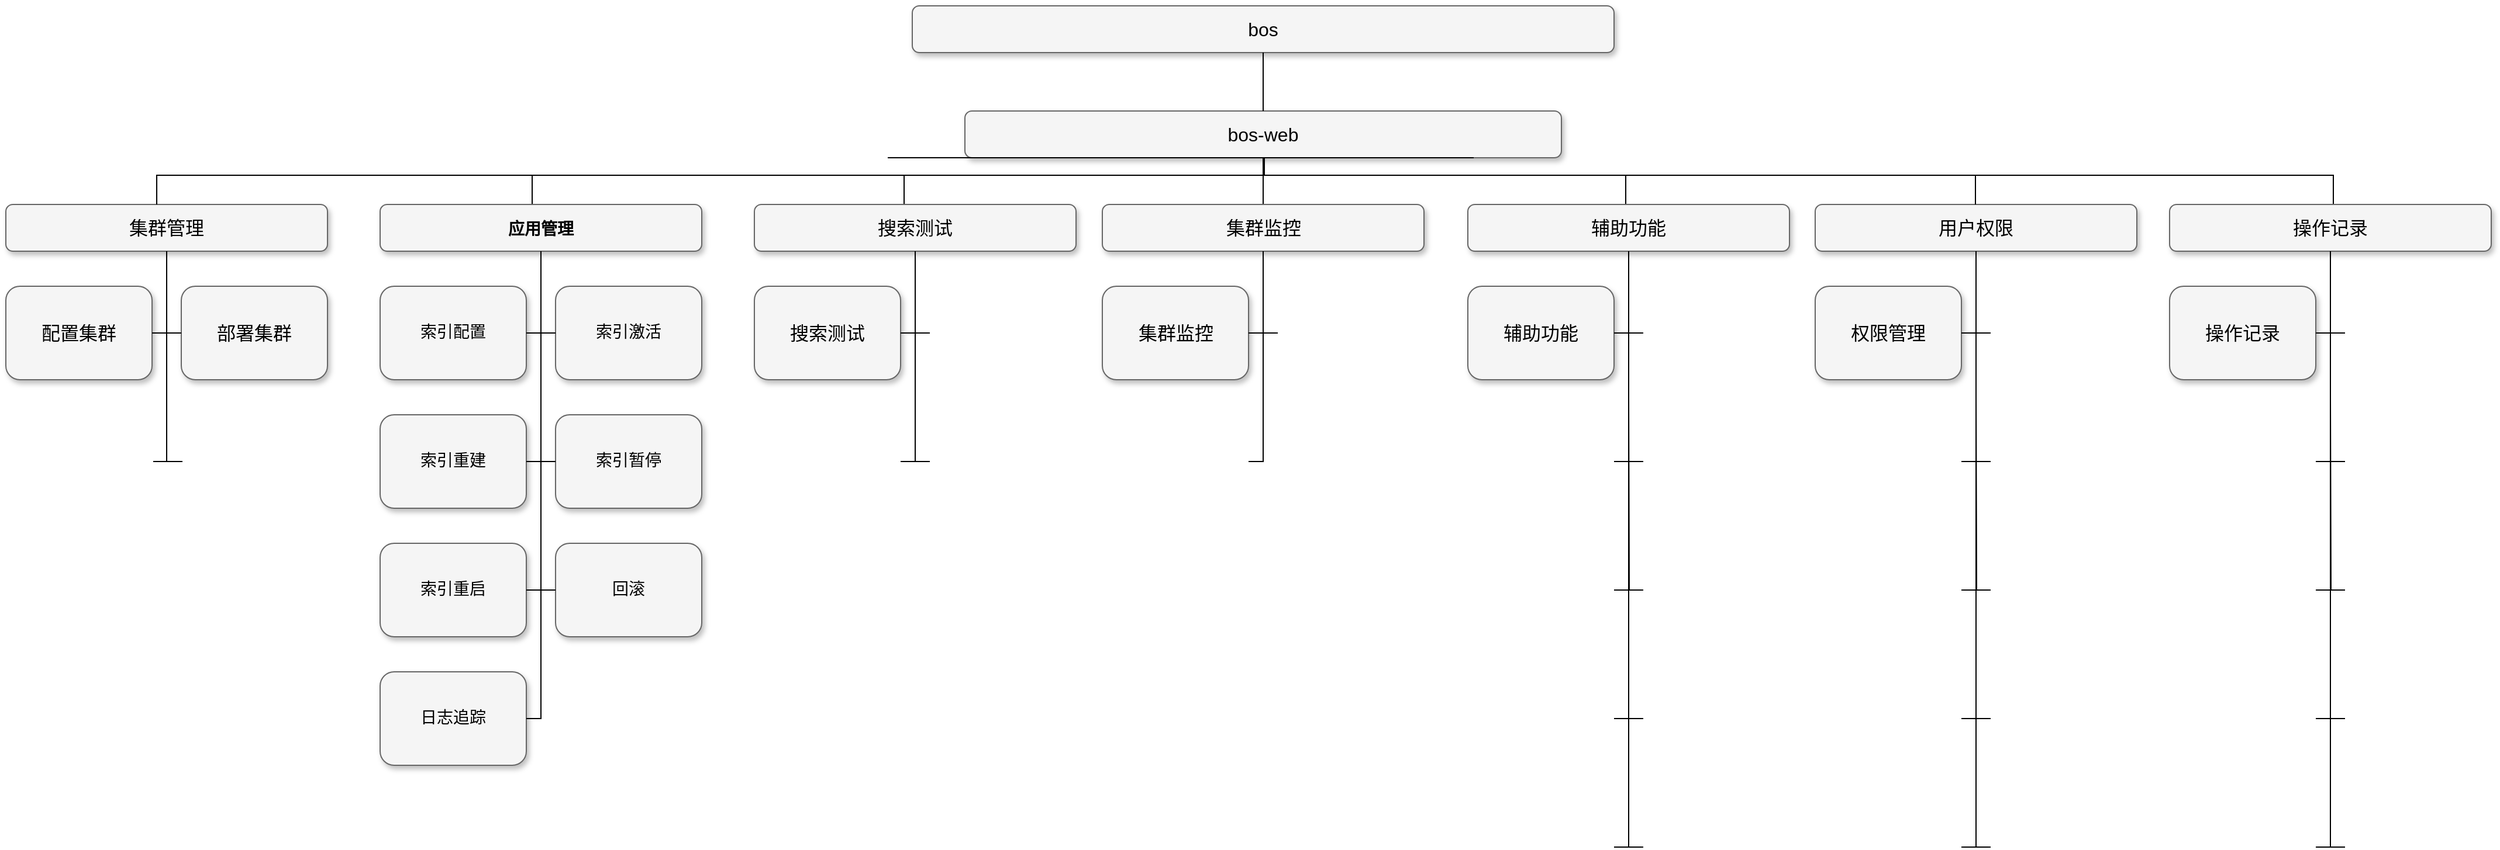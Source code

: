 <mxfile version="13.7.5" type="github">
  <diagram name="Page-1" id="b98fa263-6416-c6ec-5b7d-78bf54ef71d0">
    <mxGraphModel dx="3179.5" dy="707" grid="1" gridSize="10" guides="1" tooltips="1" connect="1" arrows="1" fold="1" page="1" pageScale="1.5" pageWidth="1169" pageHeight="826" background="#ffffff" math="0" shadow="0">
      <root>
        <mxCell id="0" style=";html=1;" />
        <mxCell id="1" style=";html=1;" parent="0" />
        <mxCell id="303ed1de8c2c98b4-3" value="bos" style="whiteSpace=wrap;html=1;rounded=1;shadow=1;strokeWidth=1;fontSize=16;align=center;fillColor=#f5f5f5;strokeColor=#666666;" parent="1" vertex="1">
          <mxGeometry x="585" y="245" width="600" height="40" as="geometry" />
        </mxCell>
        <mxCell id="303ed1de8c2c98b4-4" value="bos-web" style="whiteSpace=wrap;html=1;rounded=1;shadow=1;strokeWidth=1;fontSize=16;align=center;fillColor=#f5f5f5;strokeColor=#666666;" parent="1" vertex="1">
          <mxGeometry x="630" y="335" width="510" height="40" as="geometry" />
        </mxCell>
        <mxCell id="303ed1de8c2c98b4-9" value="用户权限" style="whiteSpace=wrap;html=1;rounded=1;shadow=1;strokeWidth=1;fontSize=16;align=center;fillColor=#f5f5f5;strokeColor=#666666;" parent="1" vertex="1">
          <mxGeometry x="1357" y="415" width="275" height="40" as="geometry" />
        </mxCell>
        <mxCell id="303ed1de8c2c98b4-19" value="权限管理" style="whiteSpace=wrap;html=1;rounded=1;shadow=1;strokeWidth=1;fontSize=16;align=center;fillColor=#f5f5f5;strokeColor=#666666;" parent="1" vertex="1">
          <mxGeometry x="1357" y="485" width="125" height="80" as="geometry" />
        </mxCell>
        <mxCell id="303ed1de8c2c98b4-79" style="edgeStyle=orthogonalEdgeStyle;html=1;startSize=6;endFill=0;endSize=6;strokeWidth=1;fontSize=16;rounded=0;endArrow=none;" parent="1" source="303ed1de8c2c98b4-3" target="303ed1de8c2c98b4-4" edge="1">
          <mxGeometry relative="1" as="geometry" />
        </mxCell>
        <mxCell id="303ed1de8c2c98b4-80" style="edgeStyle=orthogonalEdgeStyle;html=1;startSize=6;endFill=0;endSize=6;strokeWidth=1;fontSize=16;rounded=0;endArrow=none;" parent="1" source="303ed1de8c2c98b4-4" edge="1">
          <mxGeometry relative="1" as="geometry">
            <Array as="points">
              <mxPoint x="886" y="390" />
              <mxPoint x="578" y="390" />
            </Array>
            <mxPoint x="578" y="415" as="targetPoint" />
          </mxGeometry>
        </mxCell>
        <mxCell id="303ed1de8c2c98b4-81" style="edgeStyle=elbowEdgeStyle;html=1;startSize=6;endFill=0;endSize=6;strokeWidth=1;fontSize=16;rounded=0;endArrow=none;" parent="1" source="303ed1de8c2c98b4-4" edge="1">
          <mxGeometry relative="1" as="geometry">
            <Array as="points">
              <mxPoint x="885" y="395" />
            </Array>
            <mxPoint x="885" y="415" as="targetPoint" />
          </mxGeometry>
        </mxCell>
        <mxCell id="303ed1de8c2c98b4-82" style="edgeStyle=orthogonalEdgeStyle;html=1;startSize=6;endFill=0;endSize=6;strokeWidth=1;fontSize=16;rounded=0;endArrow=none;exitX=0.5;exitY=1;" parent="1" source="303ed1de8c2c98b4-4" edge="1">
          <mxGeometry relative="1" as="geometry">
            <Array as="points">
              <mxPoint x="885" y="390" />
              <mxPoint x="260" y="390" />
            </Array>
            <mxPoint x="260" y="415" as="targetPoint" />
          </mxGeometry>
        </mxCell>
        <mxCell id="303ed1de8c2c98b4-83" style="edgeStyle=orthogonalEdgeStyle;html=1;startSize=6;endFill=0;endSize=6;strokeWidth=1;fontSize=16;rounded=0;endArrow=none;" parent="1" source="303ed1de8c2c98b4-4" edge="1">
          <mxGeometry relative="1" as="geometry">
            <Array as="points">
              <mxPoint x="885" y="390" />
              <mxPoint x="1195" y="390" />
            </Array>
            <mxPoint x="1195" y="415" as="targetPoint" />
          </mxGeometry>
        </mxCell>
        <mxCell id="303ed1de8c2c98b4-84" style="edgeStyle=orthogonalEdgeStyle;html=1;startSize=6;endFill=0;endSize=6;strokeWidth=1;fontSize=16;rounded=0;endArrow=none;" parent="1" source="303ed1de8c2c98b4-4" target="303ed1de8c2c98b4-9" edge="1">
          <mxGeometry relative="1" as="geometry">
            <Array as="points">
              <mxPoint x="885" y="390" />
              <mxPoint x="1494" y="390" />
            </Array>
          </mxGeometry>
        </mxCell>
        <mxCell id="303ed1de8c2c98b4-109" style="edgeStyle=orthogonalEdgeStyle;html=1;startSize=6;endFill=0;endSize=6;strokeWidth=1;fontSize=16;rounded=0;endArrow=none;entryX=1;entryY=0.5;" parent="1" source="303ed1de8c2c98b4-9" target="303ed1de8c2c98b4-19" edge="1">
          <mxGeometry relative="1" as="geometry">
            <Array as="points">
              <mxPoint x="1495" y="525" />
            </Array>
          </mxGeometry>
        </mxCell>
        <mxCell id="303ed1de8c2c98b4-110" style="edgeStyle=orthogonalEdgeStyle;html=1;startSize=6;endFill=0;endSize=6;strokeWidth=1;fontSize=16;rounded=0;endArrow=none;entryX=1;entryY=0.5;" parent="1" source="303ed1de8c2c98b4-9" edge="1">
          <mxGeometry relative="1" as="geometry">
            <Array as="points">
              <mxPoint x="1495" y="635" />
            </Array>
            <mxPoint x="1482" y="635" as="targetPoint" />
          </mxGeometry>
        </mxCell>
        <mxCell id="303ed1de8c2c98b4-111" style="edgeStyle=orthogonalEdgeStyle;html=1;startSize=6;endFill=0;endSize=6;strokeWidth=1;fontSize=16;rounded=0;endArrow=none;entryX=1;entryY=0.5;" parent="1" source="303ed1de8c2c98b4-9" edge="1">
          <mxGeometry relative="1" as="geometry">
            <mxPoint x="1482" y="745" as="targetPoint" />
            <Array as="points">
              <mxPoint x="1495" y="580" />
              <mxPoint x="1495" y="745" />
            </Array>
          </mxGeometry>
        </mxCell>
        <mxCell id="303ed1de8c2c98b4-112" style="edgeStyle=orthogonalEdgeStyle;html=1;startSize=6;endFill=0;endSize=6;strokeWidth=1;fontSize=16;rounded=0;endArrow=none;entryX=1;entryY=0.5;" parent="1" source="303ed1de8c2c98b4-9" edge="1">
          <mxGeometry relative="1" as="geometry">
            <Array as="points">
              <mxPoint x="1495" y="855" />
            </Array>
            <mxPoint x="1482" y="855" as="targetPoint" />
          </mxGeometry>
        </mxCell>
        <mxCell id="303ed1de8c2c98b4-113" style="edgeStyle=orthogonalEdgeStyle;html=1;startSize=6;endFill=0;endSize=6;strokeWidth=1;fontSize=16;rounded=0;endArrow=none;entryX=1;entryY=0.5;" parent="1" source="303ed1de8c2c98b4-9" edge="1">
          <mxGeometry relative="1" as="geometry">
            <Array as="points">
              <mxPoint x="1495" y="965" />
            </Array>
            <mxPoint x="1482" y="965" as="targetPoint" />
          </mxGeometry>
        </mxCell>
        <mxCell id="303ed1de8c2c98b4-114" style="edgeStyle=orthogonalEdgeStyle;html=1;startSize=6;endFill=0;endSize=6;strokeWidth=1;fontSize=16;rounded=0;endArrow=none;entryX=0;entryY=0.5;" parent="1" source="303ed1de8c2c98b4-9" edge="1">
          <mxGeometry relative="1" as="geometry">
            <Array as="points">
              <mxPoint x="1495" y="525" />
            </Array>
            <mxPoint x="1507" y="525" as="targetPoint" />
          </mxGeometry>
        </mxCell>
        <mxCell id="303ed1de8c2c98b4-115" style="edgeStyle=orthogonalEdgeStyle;html=1;startSize=6;endFill=0;endSize=6;strokeWidth=1;fontSize=16;rounded=0;endArrow=none;entryX=0;entryY=0.5;" parent="1" source="303ed1de8c2c98b4-9" edge="1">
          <mxGeometry relative="1" as="geometry">
            <Array as="points">
              <mxPoint x="1495" y="635" />
            </Array>
            <mxPoint x="1507" y="635" as="targetPoint" />
          </mxGeometry>
        </mxCell>
        <mxCell id="303ed1de8c2c98b4-116" style="edgeStyle=orthogonalEdgeStyle;html=1;startSize=6;endFill=0;endSize=6;strokeWidth=1;fontSize=16;rounded=0;endArrow=none;entryX=0;entryY=0.5;" parent="1" source="303ed1de8c2c98b4-9" edge="1">
          <mxGeometry relative="1" as="geometry">
            <Array as="points">
              <mxPoint x="1495" y="745" />
            </Array>
            <mxPoint x="1507" y="745" as="targetPoint" />
          </mxGeometry>
        </mxCell>
        <mxCell id="303ed1de8c2c98b4-117" style="edgeStyle=orthogonalEdgeStyle;html=1;startSize=6;endFill=0;endSize=6;strokeWidth=1;fontSize=16;rounded=0;endArrow=none;entryX=0;entryY=0.5;" parent="1" source="303ed1de8c2c98b4-9" edge="1">
          <mxGeometry relative="1" as="geometry">
            <Array as="points">
              <mxPoint x="1495" y="855" />
            </Array>
            <mxPoint x="1507" y="855" as="targetPoint" />
          </mxGeometry>
        </mxCell>
        <mxCell id="303ed1de8c2c98b4-118" style="edgeStyle=orthogonalEdgeStyle;html=1;startSize=6;endFill=0;endSize=6;strokeWidth=1;fontSize=16;rounded=0;endArrow=none;entryX=0;entryY=0.5;" parent="1" source="303ed1de8c2c98b4-9" edge="1">
          <mxGeometry relative="1" as="geometry">
            <Array as="points">
              <mxPoint x="1495" y="965" />
            </Array>
            <mxPoint x="1507" y="965" as="targetPoint" />
          </mxGeometry>
        </mxCell>
        <mxCell id="FHTOoToXrkzVN3hK7Ukm-1" style="edgeStyle=orthogonalEdgeStyle;html=1;startSize=6;endFill=0;endSize=6;strokeWidth=1;fontSize=16;rounded=0;endArrow=none;" edge="1" parent="1">
          <mxGeometry relative="1" as="geometry">
            <Array as="points">
              <mxPoint x="885" y="375" />
              <mxPoint x="885" y="390" />
              <mxPoint x="1800" y="390" />
              <mxPoint x="1800" y="415" />
            </Array>
            <mxPoint x="1065" y="375" as="sourcePoint" />
            <mxPoint x="1760" y="415" as="targetPoint" />
          </mxGeometry>
        </mxCell>
        <mxCell id="FHTOoToXrkzVN3hK7Ukm-2" value="操作记录" style="whiteSpace=wrap;html=1;rounded=1;shadow=1;strokeWidth=1;fontSize=16;align=center;fillColor=#f5f5f5;strokeColor=#666666;" vertex="1" parent="1">
          <mxGeometry x="1660" y="415" width="275" height="40" as="geometry" />
        </mxCell>
        <mxCell id="FHTOoToXrkzVN3hK7Ukm-3" value="操作记录" style="whiteSpace=wrap;html=1;rounded=1;shadow=1;strokeWidth=1;fontSize=16;align=center;fillColor=#f5f5f5;strokeColor=#666666;" vertex="1" parent="1">
          <mxGeometry x="1660" y="485" width="125" height="80" as="geometry" />
        </mxCell>
        <mxCell id="FHTOoToXrkzVN3hK7Ukm-13" style="edgeStyle=orthogonalEdgeStyle;html=1;startSize=6;endFill=0;endSize=6;strokeWidth=1;fontSize=16;rounded=0;endArrow=none;entryX=1;entryY=0.5;" edge="1" parent="1" source="FHTOoToXrkzVN3hK7Ukm-2" target="FHTOoToXrkzVN3hK7Ukm-3">
          <mxGeometry relative="1" as="geometry">
            <Array as="points">
              <mxPoint x="1798" y="525" />
            </Array>
          </mxGeometry>
        </mxCell>
        <mxCell id="FHTOoToXrkzVN3hK7Ukm-14" style="edgeStyle=orthogonalEdgeStyle;html=1;startSize=6;endFill=0;endSize=6;strokeWidth=1;fontSize=16;rounded=0;endArrow=none;entryX=1;entryY=0.5;" edge="1" parent="1" source="FHTOoToXrkzVN3hK7Ukm-2">
          <mxGeometry relative="1" as="geometry">
            <Array as="points">
              <mxPoint x="1798" y="635" />
            </Array>
            <mxPoint x="1785" y="635" as="targetPoint" />
          </mxGeometry>
        </mxCell>
        <mxCell id="FHTOoToXrkzVN3hK7Ukm-15" style="edgeStyle=orthogonalEdgeStyle;html=1;startSize=6;endFill=0;endSize=6;strokeWidth=1;fontSize=16;rounded=0;endArrow=none;entryX=1;entryY=0.5;" edge="1" parent="1" source="FHTOoToXrkzVN3hK7Ukm-2">
          <mxGeometry relative="1" as="geometry">
            <mxPoint x="1785" y="745" as="targetPoint" />
            <Array as="points">
              <mxPoint x="1798" y="580" />
              <mxPoint x="1798" y="745" />
            </Array>
          </mxGeometry>
        </mxCell>
        <mxCell id="FHTOoToXrkzVN3hK7Ukm-16" style="edgeStyle=orthogonalEdgeStyle;html=1;startSize=6;endFill=0;endSize=6;strokeWidth=1;fontSize=16;rounded=0;endArrow=none;entryX=1;entryY=0.5;" edge="1" parent="1" source="FHTOoToXrkzVN3hK7Ukm-2">
          <mxGeometry relative="1" as="geometry">
            <Array as="points">
              <mxPoint x="1798" y="855" />
            </Array>
            <mxPoint x="1785" y="855" as="targetPoint" />
          </mxGeometry>
        </mxCell>
        <mxCell id="FHTOoToXrkzVN3hK7Ukm-17" style="edgeStyle=orthogonalEdgeStyle;html=1;startSize=6;endFill=0;endSize=6;strokeWidth=1;fontSize=16;rounded=0;endArrow=none;entryX=1;entryY=0.5;" edge="1" parent="1" source="FHTOoToXrkzVN3hK7Ukm-2">
          <mxGeometry relative="1" as="geometry">
            <Array as="points">
              <mxPoint x="1798" y="965" />
            </Array>
            <mxPoint x="1785" y="965" as="targetPoint" />
          </mxGeometry>
        </mxCell>
        <mxCell id="FHTOoToXrkzVN3hK7Ukm-18" style="edgeStyle=orthogonalEdgeStyle;html=1;startSize=6;endFill=0;endSize=6;strokeWidth=1;fontSize=16;rounded=0;endArrow=none;entryX=0;entryY=0.5;" edge="1" parent="1" source="FHTOoToXrkzVN3hK7Ukm-2">
          <mxGeometry relative="1" as="geometry">
            <Array as="points">
              <mxPoint x="1798" y="525" />
            </Array>
            <mxPoint x="1810" y="525" as="targetPoint" />
          </mxGeometry>
        </mxCell>
        <mxCell id="FHTOoToXrkzVN3hK7Ukm-19" style="edgeStyle=orthogonalEdgeStyle;html=1;startSize=6;endFill=0;endSize=6;strokeWidth=1;fontSize=16;rounded=0;endArrow=none;entryX=0;entryY=0.5;" edge="1" parent="1" source="FHTOoToXrkzVN3hK7Ukm-2">
          <mxGeometry relative="1" as="geometry">
            <Array as="points">
              <mxPoint x="1798" y="635" />
            </Array>
            <mxPoint x="1810" y="635" as="targetPoint" />
          </mxGeometry>
        </mxCell>
        <mxCell id="FHTOoToXrkzVN3hK7Ukm-20" style="edgeStyle=orthogonalEdgeStyle;html=1;startSize=6;endFill=0;endSize=6;strokeWidth=1;fontSize=16;rounded=0;endArrow=none;entryX=0;entryY=0.5;" edge="1" parent="1" source="FHTOoToXrkzVN3hK7Ukm-2">
          <mxGeometry relative="1" as="geometry">
            <Array as="points">
              <mxPoint x="1798" y="745" />
            </Array>
            <mxPoint x="1810" y="745" as="targetPoint" />
          </mxGeometry>
        </mxCell>
        <mxCell id="FHTOoToXrkzVN3hK7Ukm-21" style="edgeStyle=orthogonalEdgeStyle;html=1;startSize=6;endFill=0;endSize=6;strokeWidth=1;fontSize=16;rounded=0;endArrow=none;entryX=0;entryY=0.5;" edge="1" parent="1" source="FHTOoToXrkzVN3hK7Ukm-2">
          <mxGeometry relative="1" as="geometry">
            <Array as="points">
              <mxPoint x="1798" y="855" />
            </Array>
            <mxPoint x="1810" y="855" as="targetPoint" />
          </mxGeometry>
        </mxCell>
        <mxCell id="FHTOoToXrkzVN3hK7Ukm-22" style="edgeStyle=orthogonalEdgeStyle;html=1;startSize=6;endFill=0;endSize=6;strokeWidth=1;fontSize=16;rounded=0;endArrow=none;entryX=0;entryY=0.5;" edge="1" parent="1" source="FHTOoToXrkzVN3hK7Ukm-2">
          <mxGeometry relative="1" as="geometry">
            <Array as="points">
              <mxPoint x="1798" y="965" />
            </Array>
            <mxPoint x="1810" y="965" as="targetPoint" />
          </mxGeometry>
        </mxCell>
        <mxCell id="FHTOoToXrkzVN3hK7Ukm-23" value="&lt;br style=&quot;padding: 0px ; margin: 0px&quot;&gt;集群管理&lt;div style=&quot;padding: 0px ; margin: 0px&quot;&gt;&lt;br style=&quot;padding: 0px ; margin: 0px ; color: rgb(255 , 255 , 255) ; font-size: 14px ; font-weight: 700&quot;&gt;&lt;/div&gt;" style="whiteSpace=wrap;html=1;rounded=1;shadow=1;strokeWidth=1;fontSize=16;align=center;fillColor=#f5f5f5;strokeColor=#666666;" vertex="1" parent="1">
          <mxGeometry x="-190" y="415" width="275" height="40" as="geometry" />
        </mxCell>
        <mxCell id="FHTOoToXrkzVN3hK7Ukm-24" value="配置集群" style="whiteSpace=wrap;html=1;rounded=1;shadow=1;strokeWidth=1;fontSize=16;align=center;fillColor=#f5f5f5;strokeColor=#666666;" vertex="1" parent="1">
          <mxGeometry x="-190" y="485" width="125" height="80" as="geometry" />
        </mxCell>
        <mxCell id="FHTOoToXrkzVN3hK7Ukm-25" value="部署集群" style="whiteSpace=wrap;html=1;rounded=1;shadow=1;strokeWidth=1;fontSize=16;align=center;fillColor=#f5f5f5;strokeColor=#666666;" vertex="1" parent="1">
          <mxGeometry x="-40" y="485" width="125" height="80" as="geometry" />
        </mxCell>
        <mxCell id="FHTOoToXrkzVN3hK7Ukm-26" style="edgeStyle=orthogonalEdgeStyle;html=1;startSize=6;endFill=0;endSize=6;strokeWidth=1;fontSize=16;rounded=0;endArrow=none;entryX=1;entryY=0.5;" edge="1" parent="1" source="FHTOoToXrkzVN3hK7Ukm-23" target="FHTOoToXrkzVN3hK7Ukm-24">
          <mxGeometry relative="1" as="geometry">
            <Array as="points">
              <mxPoint x="-53" y="525" />
            </Array>
          </mxGeometry>
        </mxCell>
        <mxCell id="FHTOoToXrkzVN3hK7Ukm-27" style="edgeStyle=orthogonalEdgeStyle;html=1;startSize=6;endFill=0;endSize=6;strokeWidth=1;fontSize=16;rounded=0;endArrow=none;entryX=1;entryY=0.5;" edge="1" parent="1" source="FHTOoToXrkzVN3hK7Ukm-23">
          <mxGeometry relative="1" as="geometry">
            <Array as="points">
              <mxPoint x="-53" y="635" />
            </Array>
            <mxPoint x="-64" y="635" as="targetPoint" />
          </mxGeometry>
        </mxCell>
        <mxCell id="FHTOoToXrkzVN3hK7Ukm-28" style="edgeStyle=orthogonalEdgeStyle;html=1;startSize=6;endFill=0;endSize=6;strokeWidth=1;fontSize=16;rounded=0;endArrow=none;entryX=0;entryY=0.5;" edge="1" parent="1" source="FHTOoToXrkzVN3hK7Ukm-23" target="FHTOoToXrkzVN3hK7Ukm-25">
          <mxGeometry relative="1" as="geometry">
            <Array as="points">
              <mxPoint x="-53" y="525" />
            </Array>
          </mxGeometry>
        </mxCell>
        <mxCell id="FHTOoToXrkzVN3hK7Ukm-29" style="edgeStyle=orthogonalEdgeStyle;html=1;startSize=6;endFill=0;endSize=6;strokeWidth=1;fontSize=16;rounded=0;endArrow=none;entryX=0;entryY=0.5;" edge="1" parent="1" source="FHTOoToXrkzVN3hK7Ukm-23">
          <mxGeometry relative="1" as="geometry">
            <Array as="points">
              <mxPoint x="-53" y="635" />
            </Array>
            <mxPoint x="-39" y="635" as="targetPoint" />
          </mxGeometry>
        </mxCell>
        <mxCell id="FHTOoToXrkzVN3hK7Ukm-30" style="edgeStyle=orthogonalEdgeStyle;html=1;startSize=6;endFill=0;endSize=6;strokeWidth=1;fontSize=16;rounded=0;endArrow=none;exitX=0.5;exitY=1;" edge="1" parent="1">
          <mxGeometry relative="1" as="geometry">
            <Array as="points">
              <mxPoint x="886" y="375" />
              <mxPoint x="886" y="390" />
              <mxPoint x="-61" y="390" />
            </Array>
            <mxPoint x="564" y="375" as="sourcePoint" />
            <mxPoint x="-61" y="415" as="targetPoint" />
          </mxGeometry>
        </mxCell>
        <mxCell id="FHTOoToXrkzVN3hK7Ukm-31" value="&lt;span style=&quot;font-size: 14px ; font-weight: 700&quot;&gt;应用管理&lt;/span&gt;" style="whiteSpace=wrap;html=1;rounded=1;shadow=1;strokeWidth=1;fontSize=16;align=center;fillColor=#f5f5f5;strokeColor=#666666;" vertex="1" parent="1">
          <mxGeometry x="130" y="415" width="275" height="40" as="geometry" />
        </mxCell>
        <mxCell id="FHTOoToXrkzVN3hK7Ukm-32" value="&lt;p class=&quot;MsoNormal&quot; style=&quot;margin: 0pt 0pt 0.0pt ; text-align: justify ; font-family: &amp;#34;times new roman&amp;#34; ; font-size: 10.5pt&quot;&gt;&lt;span style=&quot;font-size: 10.5pt&quot;&gt;&lt;font face=&quot;宋体&quot;&gt;索引配置&lt;/font&gt;&lt;/span&gt;&lt;/p&gt;" style="whiteSpace=wrap;html=1;rounded=1;shadow=1;strokeWidth=1;fontSize=16;align=center;fillColor=#f5f5f5;strokeColor=#666666;" vertex="1" parent="1">
          <mxGeometry x="130" y="485" width="125" height="80" as="geometry" />
        </mxCell>
        <mxCell id="FHTOoToXrkzVN3hK7Ukm-33" value="&lt;p class=&quot;MsoNormal&quot; style=&quot;margin: 0pt 0pt 0.0pt ; text-align: justify ; font-family: &amp;#34;times new roman&amp;#34; ; font-size: 10.5pt&quot;&gt;&lt;span style=&quot;font-size: 10.5pt&quot;&gt;&lt;font face=&quot;宋体&quot;&gt;索引激活&lt;/font&gt;&lt;/span&gt;&lt;/p&gt;" style="whiteSpace=wrap;html=1;rounded=1;shadow=1;strokeWidth=1;fontSize=16;align=center;fillColor=#f5f5f5;strokeColor=#666666;" vertex="1" parent="1">
          <mxGeometry x="280" y="485" width="125" height="80" as="geometry" />
        </mxCell>
        <mxCell id="FHTOoToXrkzVN3hK7Ukm-34" value="&lt;p class=&quot;MsoNormal&quot; style=&quot;margin: 0pt 0pt 0.0pt ; text-align: justify ; font-family: &amp;#34;times new roman&amp;#34; ; font-size: 10.5pt&quot;&gt;&lt;span style=&quot;font-size: 10.5pt&quot;&gt;&lt;font face=&quot;宋体&quot;&gt;索引重建&lt;/font&gt;&lt;/span&gt;&lt;/p&gt;" style="whiteSpace=wrap;html=1;rounded=1;shadow=1;strokeWidth=1;fontSize=16;align=center;fillColor=#f5f5f5;strokeColor=#666666;" vertex="1" parent="1">
          <mxGeometry x="130" y="595" width="125" height="80" as="geometry" />
        </mxCell>
        <mxCell id="FHTOoToXrkzVN3hK7Ukm-35" value="&lt;p class=&quot;MsoNormal&quot; style=&quot;margin: 0pt 0pt 0.0pt ; text-align: justify ; font-family: &amp;#34;times new roman&amp;#34; ; font-size: 10.5pt&quot;&gt;&lt;span style=&quot;font-size: 10.5pt&quot;&gt;&lt;font face=&quot;宋体&quot;&gt;索引暂停&lt;/font&gt;&lt;/span&gt;&lt;/p&gt;" style="whiteSpace=wrap;html=1;rounded=1;shadow=1;strokeWidth=1;fontSize=16;align=center;fillColor=#f5f5f5;strokeColor=#666666;" vertex="1" parent="1">
          <mxGeometry x="280" y="595" width="125" height="80" as="geometry" />
        </mxCell>
        <mxCell id="FHTOoToXrkzVN3hK7Ukm-36" value="&lt;p class=&quot;MsoNormal&quot; style=&quot;margin: 0pt 0pt 0.0pt ; text-align: justify ; font-family: &amp;#34;times new roman&amp;#34; ; font-size: 10.5pt&quot;&gt;&lt;span style=&quot;font-size: 10.5pt&quot;&gt;&lt;font face=&quot;宋体&quot;&gt;索引重启&lt;/font&gt;&lt;/span&gt;&lt;/p&gt;" style="whiteSpace=wrap;html=1;rounded=1;shadow=1;strokeWidth=1;fontSize=16;align=center;fillColor=#f5f5f5;strokeColor=#666666;" vertex="1" parent="1">
          <mxGeometry x="130" y="705" width="125" height="80" as="geometry" />
        </mxCell>
        <mxCell id="FHTOoToXrkzVN3hK7Ukm-37" value="&lt;p class=&quot;MsoNormal&quot; style=&quot;margin: 0pt 0pt 0.0pt ; text-align: justify ; font-family: &amp;#34;times new roman&amp;#34; ; font-size: 10.5pt&quot;&gt;&lt;span style=&quot;font-size: 10.5pt&quot;&gt;&lt;font face=&quot;宋体&quot;&gt;日志追踪&lt;/font&gt;&lt;/span&gt;&lt;/p&gt;" style="whiteSpace=wrap;html=1;rounded=1;shadow=1;strokeWidth=1;fontSize=16;align=center;fillColor=#f5f5f5;strokeColor=#666666;" vertex="1" parent="1">
          <mxGeometry x="130" y="815" width="125" height="80" as="geometry" />
        </mxCell>
        <mxCell id="FHTOoToXrkzVN3hK7Ukm-38" value="&lt;p class=&quot;MsoNormal&quot; style=&quot;margin: 0pt 0pt 0.0pt ; text-align: justify ; font-family: &amp;#34;times new roman&amp;#34; ; font-size: 10.5pt&quot;&gt;&lt;span style=&quot;font-size: 10.5pt&quot;&gt;&lt;font face=&quot;宋体&quot;&gt;回滚&lt;/font&gt;&lt;/span&gt;&lt;/p&gt;" style="whiteSpace=wrap;html=1;rounded=1;shadow=1;strokeWidth=1;fontSize=16;align=center;fillColor=#f5f5f5;strokeColor=#666666;" vertex="1" parent="1">
          <mxGeometry x="280" y="705" width="125" height="80" as="geometry" />
        </mxCell>
        <mxCell id="FHTOoToXrkzVN3hK7Ukm-39" style="edgeStyle=orthogonalEdgeStyle;html=1;startSize=6;endFill=0;endSize=6;strokeWidth=1;fontSize=16;rounded=0;entryX=1;entryY=0.5;endArrow=none;" edge="1" parent="1" source="FHTOoToXrkzVN3hK7Ukm-31" target="FHTOoToXrkzVN3hK7Ukm-32">
          <mxGeometry relative="1" as="geometry">
            <Array as="points">
              <mxPoint x="268" y="525" />
            </Array>
          </mxGeometry>
        </mxCell>
        <mxCell id="FHTOoToXrkzVN3hK7Ukm-40" style="edgeStyle=orthogonalEdgeStyle;html=1;startSize=6;endFill=0;endSize=6;strokeWidth=1;fontSize=16;rounded=0;entryX=1;entryY=0.5;endArrow=none;" edge="1" parent="1" source="FHTOoToXrkzVN3hK7Ukm-31" target="FHTOoToXrkzVN3hK7Ukm-34">
          <mxGeometry relative="1" as="geometry">
            <Array as="points">
              <mxPoint x="268" y="635" />
            </Array>
          </mxGeometry>
        </mxCell>
        <mxCell id="FHTOoToXrkzVN3hK7Ukm-41" style="edgeStyle=orthogonalEdgeStyle;html=1;startSize=6;endFill=0;endSize=6;strokeWidth=1;fontSize=16;rounded=0;entryX=1;entryY=0.5;endArrow=none;" edge="1" parent="1" source="FHTOoToXrkzVN3hK7Ukm-31" target="FHTOoToXrkzVN3hK7Ukm-36">
          <mxGeometry relative="1" as="geometry">
            <Array as="points">
              <mxPoint x="268" y="745" />
            </Array>
          </mxGeometry>
        </mxCell>
        <mxCell id="FHTOoToXrkzVN3hK7Ukm-42" style="edgeStyle=orthogonalEdgeStyle;html=1;startSize=6;endFill=0;endSize=6;strokeWidth=1;fontSize=16;rounded=0;endArrow=none;entryX=1;entryY=0.5;" edge="1" parent="1" source="FHTOoToXrkzVN3hK7Ukm-31" target="FHTOoToXrkzVN3hK7Ukm-37">
          <mxGeometry relative="1" as="geometry">
            <Array as="points">
              <mxPoint x="268" y="855" />
            </Array>
          </mxGeometry>
        </mxCell>
        <mxCell id="FHTOoToXrkzVN3hK7Ukm-43" style="edgeStyle=orthogonalEdgeStyle;html=1;startSize=6;endFill=0;endSize=6;strokeWidth=1;fontSize=16;rounded=0;entryX=0;entryY=0.5;endArrow=none;" edge="1" parent="1" source="FHTOoToXrkzVN3hK7Ukm-31" target="FHTOoToXrkzVN3hK7Ukm-33">
          <mxGeometry relative="1" as="geometry">
            <Array as="points">
              <mxPoint x="268" y="525" />
            </Array>
          </mxGeometry>
        </mxCell>
        <mxCell id="FHTOoToXrkzVN3hK7Ukm-44" style="edgeStyle=orthogonalEdgeStyle;html=1;startSize=6;endFill=0;endSize=6;strokeWidth=1;fontSize=16;rounded=0;entryX=0;entryY=0.5;endArrow=none;" edge="1" parent="1" source="FHTOoToXrkzVN3hK7Ukm-31" target="FHTOoToXrkzVN3hK7Ukm-35">
          <mxGeometry relative="1" as="geometry">
            <Array as="points">
              <mxPoint x="268" y="635" />
            </Array>
          </mxGeometry>
        </mxCell>
        <mxCell id="FHTOoToXrkzVN3hK7Ukm-45" style="edgeStyle=orthogonalEdgeStyle;html=1;startSize=6;endFill=0;endSize=6;strokeWidth=1;fontSize=16;rounded=0;entryX=0;entryY=0.5;endArrow=none;" edge="1" parent="1" source="FHTOoToXrkzVN3hK7Ukm-31" target="FHTOoToXrkzVN3hK7Ukm-38">
          <mxGeometry relative="1" as="geometry">
            <Array as="points">
              <mxPoint x="268" y="745" />
            </Array>
          </mxGeometry>
        </mxCell>
        <mxCell id="FHTOoToXrkzVN3hK7Ukm-46" value="搜索测试" style="whiteSpace=wrap;html=1;rounded=1;shadow=1;strokeWidth=1;fontSize=16;align=center;fillColor=#f5f5f5;strokeColor=#666666;" vertex="1" parent="1">
          <mxGeometry x="450" y="415" width="275" height="40" as="geometry" />
        </mxCell>
        <mxCell id="FHTOoToXrkzVN3hK7Ukm-47" value="搜索测试" style="whiteSpace=wrap;html=1;rounded=1;shadow=1;strokeWidth=1;fontSize=16;align=center;fillColor=#f5f5f5;strokeColor=#666666;" vertex="1" parent="1">
          <mxGeometry x="450" y="485" width="125" height="80" as="geometry" />
        </mxCell>
        <mxCell id="FHTOoToXrkzVN3hK7Ukm-48" style="edgeStyle=orthogonalEdgeStyle;html=1;startSize=6;endFill=0;endSize=6;strokeWidth=1;fontSize=16;rounded=0;endArrow=none;entryX=1;entryY=0.5;" edge="1" parent="1" source="FHTOoToXrkzVN3hK7Ukm-46" target="FHTOoToXrkzVN3hK7Ukm-47">
          <mxGeometry relative="1" as="geometry">
            <Array as="points">
              <mxPoint x="587" y="525" />
            </Array>
          </mxGeometry>
        </mxCell>
        <mxCell id="FHTOoToXrkzVN3hK7Ukm-49" style="edgeStyle=orthogonalEdgeStyle;html=1;startSize=6;endFill=0;endSize=6;strokeWidth=1;fontSize=16;rounded=0;endArrow=none;entryX=1;entryY=0.5;" edge="1" parent="1" source="FHTOoToXrkzVN3hK7Ukm-46">
          <mxGeometry relative="1" as="geometry">
            <Array as="points">
              <mxPoint x="588" y="635" />
            </Array>
            <mxPoint x="575" y="635" as="targetPoint" />
          </mxGeometry>
        </mxCell>
        <mxCell id="FHTOoToXrkzVN3hK7Ukm-50" style="edgeStyle=orthogonalEdgeStyle;html=1;startSize=6;endFill=0;endSize=6;strokeWidth=1;fontSize=16;rounded=0;endArrow=none;entryX=0;entryY=0.5;" edge="1" parent="1" source="FHTOoToXrkzVN3hK7Ukm-46">
          <mxGeometry relative="1" as="geometry">
            <Array as="points">
              <mxPoint x="587" y="525" />
            </Array>
            <mxPoint x="600" y="525" as="targetPoint" />
          </mxGeometry>
        </mxCell>
        <mxCell id="FHTOoToXrkzVN3hK7Ukm-51" style="edgeStyle=orthogonalEdgeStyle;html=1;startSize=6;endFill=0;endSize=6;strokeWidth=1;fontSize=16;rounded=0;endArrow=none;entryX=0;entryY=0.5;" edge="1" parent="1" source="FHTOoToXrkzVN3hK7Ukm-46">
          <mxGeometry relative="1" as="geometry">
            <Array as="points">
              <mxPoint x="587" y="635" />
            </Array>
            <mxPoint x="600" y="635" as="targetPoint" />
          </mxGeometry>
        </mxCell>
        <mxCell id="FHTOoToXrkzVN3hK7Ukm-52" value="集群监控" style="whiteSpace=wrap;html=1;rounded=1;shadow=1;strokeWidth=1;fontSize=16;align=center;fillColor=#f5f5f5;strokeColor=#666666;" vertex="1" parent="1">
          <mxGeometry x="747.5" y="415" width="275" height="40" as="geometry" />
        </mxCell>
        <mxCell id="FHTOoToXrkzVN3hK7Ukm-53" value="集群监控" style="whiteSpace=wrap;html=1;rounded=1;shadow=1;strokeWidth=1;fontSize=16;align=center;fillColor=#f5f5f5;strokeColor=#666666;" vertex="1" parent="1">
          <mxGeometry x="747.5" y="485" width="125" height="80" as="geometry" />
        </mxCell>
        <mxCell id="FHTOoToXrkzVN3hK7Ukm-54" style="edgeStyle=orthogonalEdgeStyle;html=1;startSize=6;endFill=0;endSize=6;strokeWidth=1;fontSize=16;rounded=0;endArrow=none;entryX=1;entryY=0.5;" edge="1" parent="1" source="FHTOoToXrkzVN3hK7Ukm-52" target="FHTOoToXrkzVN3hK7Ukm-53">
          <mxGeometry relative="1" as="geometry">
            <Array as="points">
              <mxPoint x="885.5" y="525" />
            </Array>
          </mxGeometry>
        </mxCell>
        <mxCell id="FHTOoToXrkzVN3hK7Ukm-55" style="edgeStyle=orthogonalEdgeStyle;html=1;startSize=6;endFill=0;endSize=6;strokeWidth=1;fontSize=16;rounded=0;endArrow=none;entryX=0;entryY=0.5;" edge="1" parent="1" source="FHTOoToXrkzVN3hK7Ukm-52">
          <mxGeometry relative="1" as="geometry">
            <Array as="points">
              <mxPoint x="885.5" y="525" />
            </Array>
            <mxPoint x="897.5" y="525" as="targetPoint" />
          </mxGeometry>
        </mxCell>
        <mxCell id="FHTOoToXrkzVN3hK7Ukm-56" style="edgeStyle=orthogonalEdgeStyle;html=1;startSize=6;endFill=0;endSize=6;strokeWidth=1;fontSize=16;rounded=0;endArrow=none;entryX=1;entryY=0.5;" edge="1" parent="1" source="FHTOoToXrkzVN3hK7Ukm-52">
          <mxGeometry relative="1" as="geometry">
            <Array as="points">
              <mxPoint x="885.5" y="635" />
            </Array>
            <mxPoint x="872.5" y="635" as="targetPoint" />
          </mxGeometry>
        </mxCell>
        <mxCell id="FHTOoToXrkzVN3hK7Ukm-57" value="辅助功能" style="whiteSpace=wrap;html=1;rounded=1;shadow=1;strokeWidth=1;fontSize=16;align=center;fillColor=#f5f5f5;strokeColor=#666666;" vertex="1" parent="1">
          <mxGeometry x="1060" y="415" width="275" height="40" as="geometry" />
        </mxCell>
        <mxCell id="FHTOoToXrkzVN3hK7Ukm-58" value="辅助功能" style="whiteSpace=wrap;html=1;rounded=1;shadow=1;strokeWidth=1;fontSize=16;align=center;fillColor=#f5f5f5;strokeColor=#666666;" vertex="1" parent="1">
          <mxGeometry x="1060" y="485" width="125" height="80" as="geometry" />
        </mxCell>
        <mxCell id="FHTOoToXrkzVN3hK7Ukm-68" style="edgeStyle=orthogonalEdgeStyle;html=1;startSize=6;endFill=0;endSize=6;strokeWidth=1;fontSize=16;rounded=0;endArrow=none;entryX=1;entryY=0.5;" edge="1" parent="1" source="FHTOoToXrkzVN3hK7Ukm-57" target="FHTOoToXrkzVN3hK7Ukm-58">
          <mxGeometry relative="1" as="geometry">
            <Array as="points">
              <mxPoint x="1198" y="525" />
            </Array>
          </mxGeometry>
        </mxCell>
        <mxCell id="FHTOoToXrkzVN3hK7Ukm-69" style="edgeStyle=orthogonalEdgeStyle;html=1;startSize=6;endFill=0;endSize=6;strokeWidth=1;fontSize=16;rounded=0;endArrow=none;entryX=1;entryY=0.5;" edge="1" parent="1" source="FHTOoToXrkzVN3hK7Ukm-57">
          <mxGeometry relative="1" as="geometry">
            <Array as="points">
              <mxPoint x="1198" y="635" />
            </Array>
            <mxPoint x="1185" y="635" as="targetPoint" />
          </mxGeometry>
        </mxCell>
        <mxCell id="FHTOoToXrkzVN3hK7Ukm-70" style="edgeStyle=orthogonalEdgeStyle;html=1;startSize=6;endFill=0;endSize=6;strokeWidth=1;fontSize=16;rounded=0;endArrow=none;entryX=1;entryY=0.5;" edge="1" parent="1" source="FHTOoToXrkzVN3hK7Ukm-57">
          <mxGeometry relative="1" as="geometry">
            <mxPoint x="1185" y="745" as="targetPoint" />
            <Array as="points">
              <mxPoint x="1198" y="580" />
              <mxPoint x="1198" y="745" />
            </Array>
          </mxGeometry>
        </mxCell>
        <mxCell id="FHTOoToXrkzVN3hK7Ukm-71" style="edgeStyle=orthogonalEdgeStyle;html=1;startSize=6;endFill=0;endSize=6;strokeWidth=1;fontSize=16;rounded=0;endArrow=none;entryX=1;entryY=0.5;" edge="1" parent="1" source="FHTOoToXrkzVN3hK7Ukm-57">
          <mxGeometry relative="1" as="geometry">
            <Array as="points">
              <mxPoint x="1198" y="855" />
            </Array>
            <mxPoint x="1185" y="855" as="targetPoint" />
          </mxGeometry>
        </mxCell>
        <mxCell id="FHTOoToXrkzVN3hK7Ukm-72" style="edgeStyle=orthogonalEdgeStyle;html=1;startSize=6;endFill=0;endSize=6;strokeWidth=1;fontSize=16;rounded=0;endArrow=none;entryX=1;entryY=0.5;" edge="1" parent="1" source="FHTOoToXrkzVN3hK7Ukm-57">
          <mxGeometry relative="1" as="geometry">
            <Array as="points">
              <mxPoint x="1198" y="965" />
            </Array>
            <mxPoint x="1185" y="965" as="targetPoint" />
          </mxGeometry>
        </mxCell>
        <mxCell id="FHTOoToXrkzVN3hK7Ukm-73" style="edgeStyle=orthogonalEdgeStyle;html=1;startSize=6;endFill=0;endSize=6;strokeWidth=1;fontSize=16;rounded=0;endArrow=none;entryX=0;entryY=0.5;" edge="1" parent="1" source="FHTOoToXrkzVN3hK7Ukm-57">
          <mxGeometry relative="1" as="geometry">
            <Array as="points">
              <mxPoint x="1198" y="525" />
            </Array>
            <mxPoint x="1210" y="525" as="targetPoint" />
          </mxGeometry>
        </mxCell>
        <mxCell id="FHTOoToXrkzVN3hK7Ukm-74" style="edgeStyle=orthogonalEdgeStyle;html=1;startSize=6;endFill=0;endSize=6;strokeWidth=1;fontSize=16;rounded=0;endArrow=none;entryX=0;entryY=0.5;" edge="1" parent="1" source="FHTOoToXrkzVN3hK7Ukm-57">
          <mxGeometry relative="1" as="geometry">
            <Array as="points">
              <mxPoint x="1198" y="635" />
            </Array>
            <mxPoint x="1210" y="635" as="targetPoint" />
          </mxGeometry>
        </mxCell>
        <mxCell id="FHTOoToXrkzVN3hK7Ukm-75" style="edgeStyle=orthogonalEdgeStyle;html=1;startSize=6;endFill=0;endSize=6;strokeWidth=1;fontSize=16;rounded=0;endArrow=none;entryX=0;entryY=0.5;" edge="1" parent="1" source="FHTOoToXrkzVN3hK7Ukm-57">
          <mxGeometry relative="1" as="geometry">
            <Array as="points">
              <mxPoint x="1198" y="745" />
            </Array>
            <mxPoint x="1210" y="745" as="targetPoint" />
          </mxGeometry>
        </mxCell>
        <mxCell id="FHTOoToXrkzVN3hK7Ukm-76" style="edgeStyle=orthogonalEdgeStyle;html=1;startSize=6;endFill=0;endSize=6;strokeWidth=1;fontSize=16;rounded=0;endArrow=none;entryX=0;entryY=0.5;" edge="1" parent="1" source="FHTOoToXrkzVN3hK7Ukm-57">
          <mxGeometry relative="1" as="geometry">
            <Array as="points">
              <mxPoint x="1198" y="855" />
            </Array>
            <mxPoint x="1210" y="855" as="targetPoint" />
          </mxGeometry>
        </mxCell>
        <mxCell id="FHTOoToXrkzVN3hK7Ukm-77" style="edgeStyle=orthogonalEdgeStyle;html=1;startSize=6;endFill=0;endSize=6;strokeWidth=1;fontSize=16;rounded=0;endArrow=none;entryX=0;entryY=0.5;" edge="1" parent="1" source="FHTOoToXrkzVN3hK7Ukm-57">
          <mxGeometry relative="1" as="geometry">
            <Array as="points">
              <mxPoint x="1198" y="965" />
            </Array>
            <mxPoint x="1210" y="965" as="targetPoint" />
          </mxGeometry>
        </mxCell>
      </root>
    </mxGraphModel>
  </diagram>
</mxfile>
